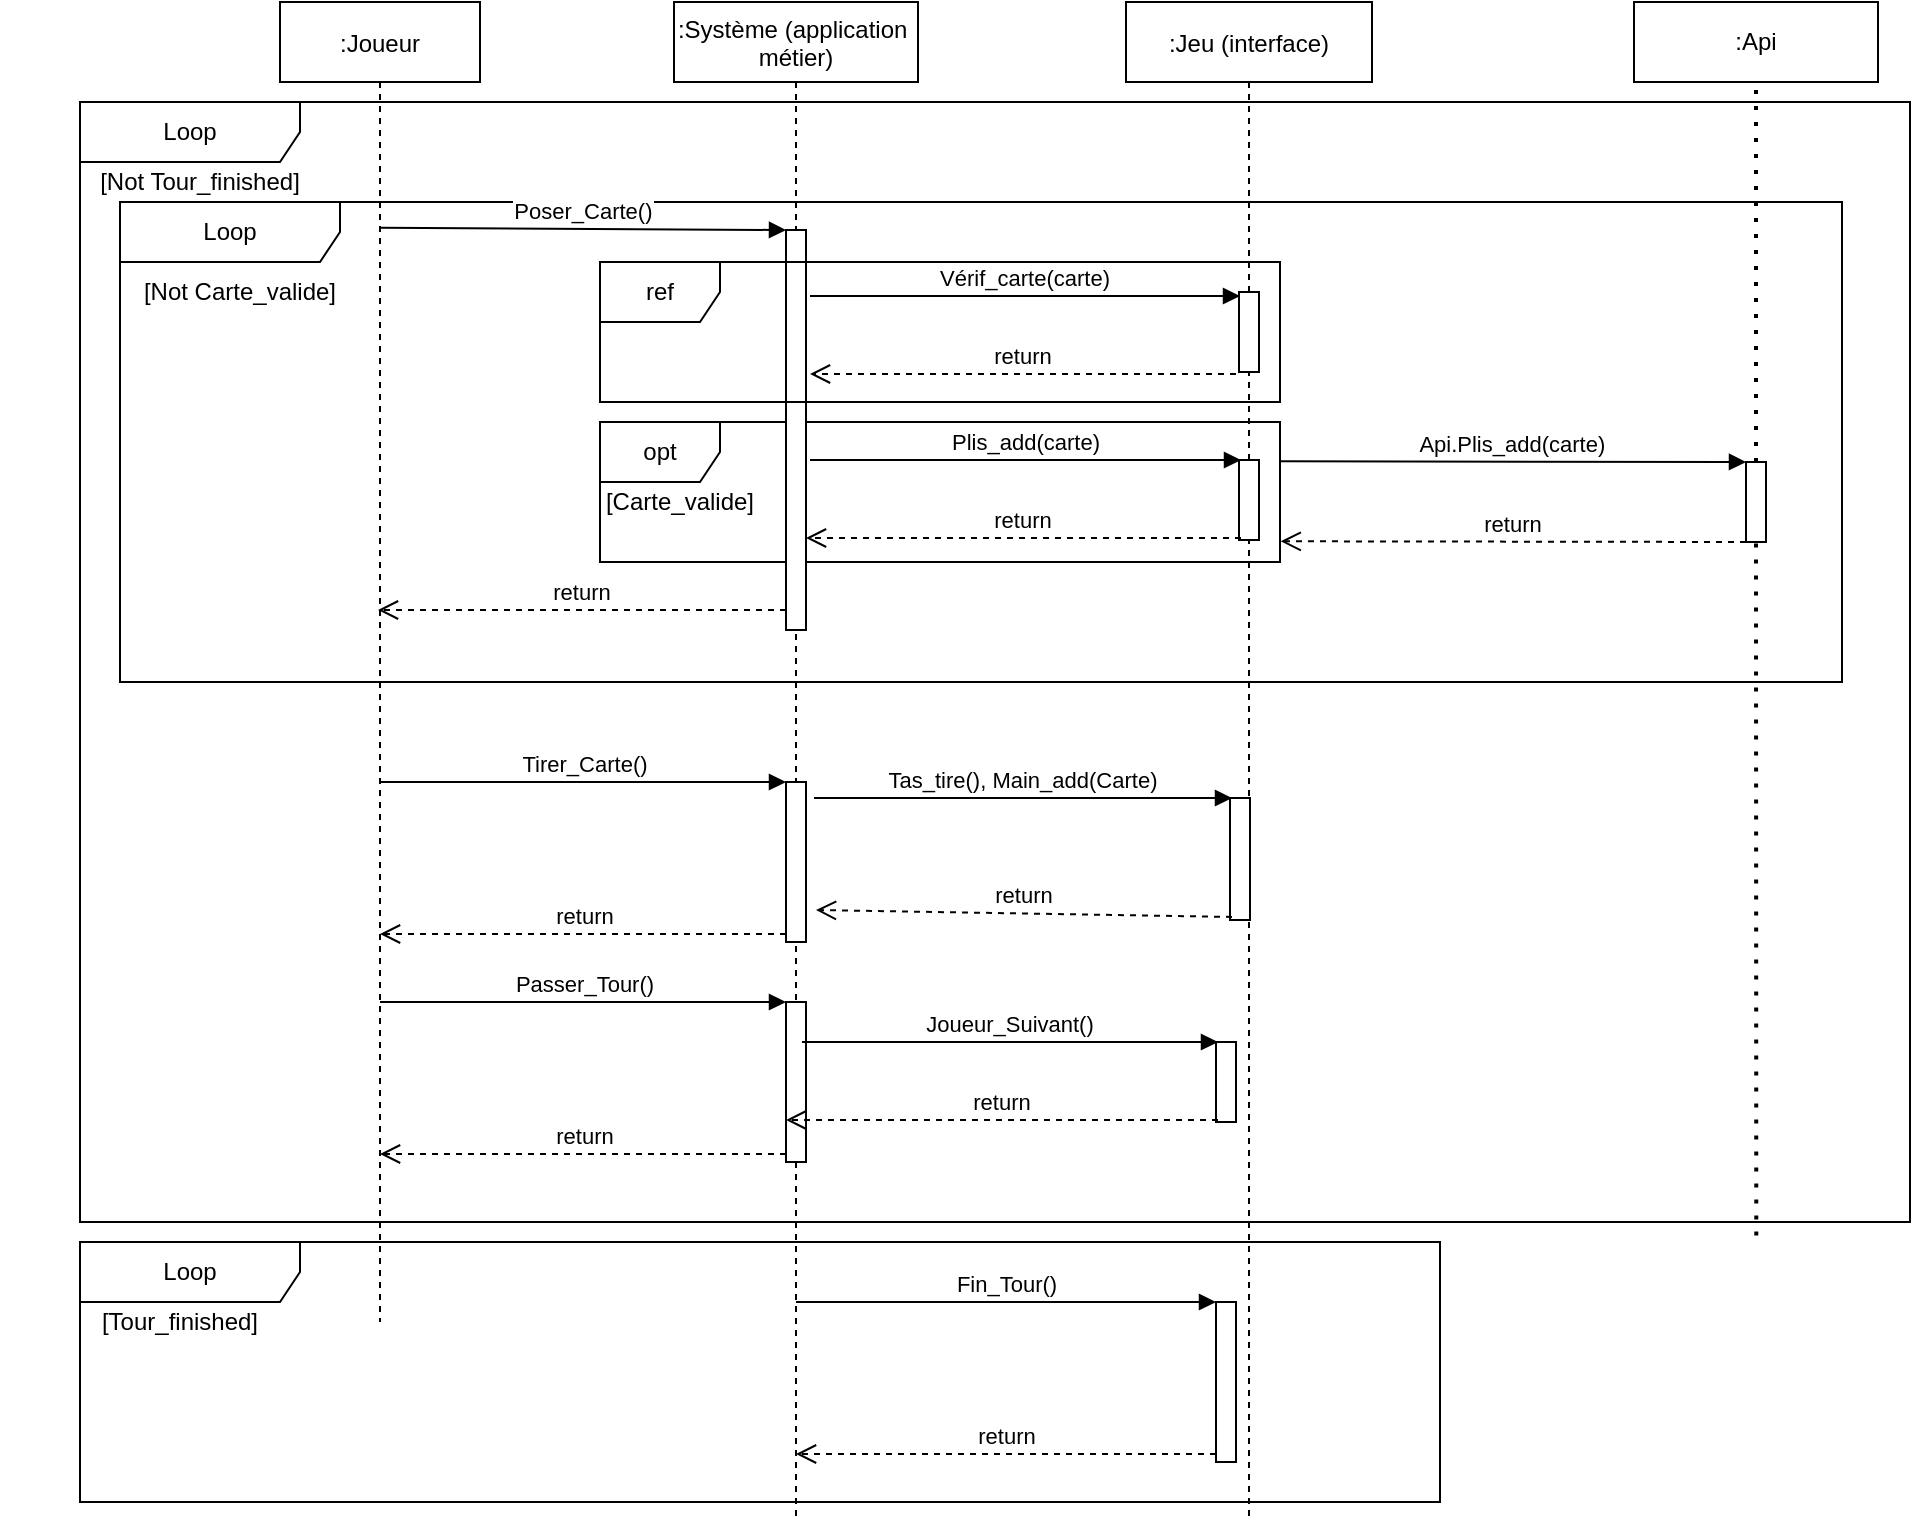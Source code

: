 <mxfile version="13.7.6" type="github">
  <diagram id="kgpKYQtTHZ0yAKxKKP6v" name="Page-1">
    <mxGraphModel dx="2121" dy="567" grid="0" gridSize="10" guides="1" tooltips="1" connect="1" arrows="1" fold="1" page="1" pageScale="1" pageWidth="1100" pageHeight="850" background="#ffffff" math="0" shadow="0">
      <root>
        <mxCell id="0" />
        <mxCell id="1" parent="0" />
        <mxCell id="ORQ5gyo4uyK21jIdF5UX-24" value="Loop" style="shape=umlFrame;whiteSpace=wrap;html=1;width=110;height=30;" parent="1" vertex="1">
          <mxGeometry x="-950" y="110" width="915" height="560" as="geometry" />
        </mxCell>
        <mxCell id="ORQ5gyo4uyK21jIdF5UX-5" value="Loop" style="shape=umlFrame;whiteSpace=wrap;html=1;width=110;height=30;" parent="1" vertex="1">
          <mxGeometry x="-930" y="160" width="861" height="240" as="geometry" />
        </mxCell>
        <mxCell id="ORQ5gyo4uyK21jIdF5UX-8" value="opt" style="shape=umlFrame;whiteSpace=wrap;html=1;" parent="1" vertex="1">
          <mxGeometry x="-690" y="270" width="340" height="70" as="geometry" />
        </mxCell>
        <mxCell id="3nuBFxr9cyL0pnOWT2aG-1" value=":Joueur" style="shape=umlLifeline;perimeter=lifelinePerimeter;container=1;collapsible=0;recursiveResize=0;rounded=0;shadow=0;strokeWidth=1;" parent="1" vertex="1">
          <mxGeometry x="-850" y="60" width="100" height="660" as="geometry" />
        </mxCell>
        <mxCell id="3nuBFxr9cyL0pnOWT2aG-5" value=":Système (application &#xa;métier)" style="shape=umlLifeline;perimeter=lifelinePerimeter;container=1;collapsible=0;recursiveResize=0;rounded=0;shadow=0;strokeWidth=1;" parent="1" vertex="1">
          <mxGeometry x="-653" y="60" width="122" height="760" as="geometry" />
        </mxCell>
        <mxCell id="3nuBFxr9cyL0pnOWT2aG-6" value="" style="points=[];perimeter=orthogonalPerimeter;rounded=0;shadow=0;strokeWidth=1;" parent="3nuBFxr9cyL0pnOWT2aG-5" vertex="1">
          <mxGeometry x="56" y="114" width="10" height="200" as="geometry" />
        </mxCell>
        <mxCell id="ORQ5gyo4uyK21jIdF5UX-12" value="" style="html=1;points=[];perimeter=orthogonalPerimeter;" parent="3nuBFxr9cyL0pnOWT2aG-5" vertex="1">
          <mxGeometry x="56" y="390" width="10" height="80" as="geometry" />
        </mxCell>
        <mxCell id="ORQ5gyo4uyK21jIdF5UX-18" value="" style="html=1;points=[];perimeter=orthogonalPerimeter;" parent="3nuBFxr9cyL0pnOWT2aG-5" vertex="1">
          <mxGeometry x="56" y="500" width="10" height="80" as="geometry" />
        </mxCell>
        <mxCell id="3nuBFxr9cyL0pnOWT2aG-7" value="return" style="verticalAlign=bottom;endArrow=open;dashed=1;endSize=8;exitX=0;exitY=0.95;shadow=0;strokeWidth=1;" parent="1" source="3nuBFxr9cyL0pnOWT2aG-6" edge="1">
          <mxGeometry relative="1" as="geometry">
            <mxPoint x="-801" y="364" as="targetPoint" />
          </mxGeometry>
        </mxCell>
        <mxCell id="3nuBFxr9cyL0pnOWT2aG-8" value="Poser_Carte()" style="verticalAlign=bottom;endArrow=block;entryX=0;entryY=0;shadow=0;strokeWidth=1;exitX=0.502;exitY=0.171;exitDx=0;exitDy=0;exitPerimeter=0;" parent="1" target="3nuBFxr9cyL0pnOWT2aG-6" edge="1" source="3nuBFxr9cyL0pnOWT2aG-1">
          <mxGeometry relative="1" as="geometry">
            <mxPoint x="-795" y="180.0" as="sourcePoint" />
          </mxGeometry>
        </mxCell>
        <mxCell id="ORQ5gyo4uyK21jIdF5UX-1" value=":Jeu (interface)" style="shape=umlLifeline;perimeter=lifelinePerimeter;container=1;collapsible=0;recursiveResize=0;rounded=0;shadow=0;strokeWidth=1;" parent="1" vertex="1">
          <mxGeometry x="-427" y="60" width="123" height="760" as="geometry" />
        </mxCell>
        <mxCell id="ORQ5gyo4uyK21jIdF5UX-2" value="" style="points=[];perimeter=orthogonalPerimeter;rounded=0;shadow=0;strokeWidth=1;" parent="ORQ5gyo4uyK21jIdF5UX-1" vertex="1">
          <mxGeometry x="56.5" y="229" width="10" height="40" as="geometry" />
        </mxCell>
        <mxCell id="ORQ5gyo4uyK21jIdF5UX-21" value="" style="points=[];perimeter=orthogonalPerimeter;rounded=0;shadow=0;strokeWidth=1;" parent="ORQ5gyo4uyK21jIdF5UX-1" vertex="1">
          <mxGeometry x="45" y="520" width="10" height="40" as="geometry" />
        </mxCell>
        <mxCell id="ORQ5gyo4uyK21jIdF5UX-22" value="Joueur_Suivant()" style="verticalAlign=bottom;endArrow=block;shadow=0;strokeWidth=1;entryX=0.1;entryY=0;entryDx=0;entryDy=0;entryPerimeter=0;" parent="ORQ5gyo4uyK21jIdF5UX-1" target="ORQ5gyo4uyK21jIdF5UX-21" edge="1">
          <mxGeometry relative="1" as="geometry">
            <mxPoint x="-162" y="520" as="sourcePoint" />
            <mxPoint x="40" y="520" as="targetPoint" />
          </mxGeometry>
        </mxCell>
        <mxCell id="ORQ5gyo4uyK21jIdF5UX-23" value="return" style="verticalAlign=bottom;endArrow=open;dashed=1;endSize=8;exitX=0.1;exitY=0.975;shadow=0;strokeWidth=1;exitDx=0;exitDy=0;exitPerimeter=0;" parent="ORQ5gyo4uyK21jIdF5UX-1" source="ORQ5gyo4uyK21jIdF5UX-21" edge="1">
          <mxGeometry relative="1" as="geometry">
            <mxPoint x="-170" y="559" as="targetPoint" />
            <mxPoint y="550" as="sourcePoint" />
          </mxGeometry>
        </mxCell>
        <mxCell id="ORQ5gyo4uyK21jIdF5UX-29" value="" style="html=1;points=[];perimeter=orthogonalPerimeter;" parent="ORQ5gyo4uyK21jIdF5UX-1" vertex="1">
          <mxGeometry x="45" y="650" width="10" height="80" as="geometry" />
        </mxCell>
        <mxCell id="ORQ5gyo4uyK21jIdF5UX-3" value="Plis_add(carte)" style="verticalAlign=bottom;endArrow=block;shadow=0;strokeWidth=1;entryX=0.1;entryY=0;entryDx=0;entryDy=0;entryPerimeter=0;" parent="1" target="ORQ5gyo4uyK21jIdF5UX-2" edge="1">
          <mxGeometry relative="1" as="geometry">
            <mxPoint x="-585" y="289" as="sourcePoint" />
            <mxPoint x="-380" y="290" as="targetPoint" />
          </mxGeometry>
        </mxCell>
        <mxCell id="ORQ5gyo4uyK21jIdF5UX-4" value="return" style="verticalAlign=bottom;endArrow=open;dashed=1;endSize=8;exitX=0.1;exitY=0.975;shadow=0;strokeWidth=1;exitDx=0;exitDy=0;exitPerimeter=0;" parent="1" source="ORQ5gyo4uyK21jIdF5UX-2" edge="1">
          <mxGeometry relative="1" as="geometry">
            <mxPoint x="-587" y="328" as="targetPoint" />
            <mxPoint x="-420" y="320" as="sourcePoint" />
          </mxGeometry>
        </mxCell>
        <mxCell id="ORQ5gyo4uyK21jIdF5UX-6" value="ref" style="shape=umlFrame;whiteSpace=wrap;html=1;" parent="1" vertex="1">
          <mxGeometry x="-690" y="190" width="340" height="70" as="geometry" />
        </mxCell>
        <mxCell id="ORQ5gyo4uyK21jIdF5UX-10" value="[Carte_valide]" style="text;html=1;strokeColor=none;fillColor=none;align=center;verticalAlign=middle;whiteSpace=wrap;rounded=0;" parent="1" vertex="1">
          <mxGeometry x="-740" y="300" width="180" height="20" as="geometry" />
        </mxCell>
        <mxCell id="ORQ5gyo4uyK21jIdF5UX-11" value="[Not Carte_valide]" style="text;html=1;strokeColor=none;fillColor=none;align=center;verticalAlign=middle;whiteSpace=wrap;rounded=0;" parent="1" vertex="1">
          <mxGeometry x="-960" y="195" width="180" height="20" as="geometry" />
        </mxCell>
        <mxCell id="ORQ5gyo4uyK21jIdF5UX-13" value="Tirer_Carte()" style="html=1;verticalAlign=bottom;endArrow=block;entryX=0;entryY=0;" parent="1" source="3nuBFxr9cyL0pnOWT2aG-1" target="ORQ5gyo4uyK21jIdF5UX-12" edge="1">
          <mxGeometry relative="1" as="geometry">
            <mxPoint x="-675" y="450" as="sourcePoint" />
          </mxGeometry>
        </mxCell>
        <mxCell id="ORQ5gyo4uyK21jIdF5UX-14" value="return" style="html=1;verticalAlign=bottom;endArrow=open;dashed=1;endSize=8;exitX=0;exitY=0.95;" parent="1" source="ORQ5gyo4uyK21jIdF5UX-12" target="3nuBFxr9cyL0pnOWT2aG-1" edge="1">
          <mxGeometry relative="1" as="geometry">
            <mxPoint x="-675" y="526" as="targetPoint" />
          </mxGeometry>
        </mxCell>
        <mxCell id="ORQ5gyo4uyK21jIdF5UX-15" value="" style="points=[];perimeter=orthogonalPerimeter;rounded=0;shadow=0;strokeWidth=1;" parent="1" vertex="1">
          <mxGeometry x="-375" y="458" width="10" height="61" as="geometry" />
        </mxCell>
        <mxCell id="ORQ5gyo4uyK21jIdF5UX-16" value="Tas_tire(), Main_add(Carte)" style="verticalAlign=bottom;endArrow=block;shadow=0;strokeWidth=1;entryX=0.1;entryY=0;entryDx=0;entryDy=0;entryPerimeter=0;" parent="1" target="ORQ5gyo4uyK21jIdF5UX-15" edge="1">
          <mxGeometry relative="1" as="geometry">
            <mxPoint x="-583" y="458" as="sourcePoint" />
            <mxPoint x="-380" y="470" as="targetPoint" />
          </mxGeometry>
        </mxCell>
        <mxCell id="ORQ5gyo4uyK21jIdF5UX-17" value="return" style="verticalAlign=bottom;endArrow=open;dashed=1;endSize=8;exitX=0.1;exitY=0.975;shadow=0;strokeWidth=1;exitDx=0;exitDy=0;exitPerimeter=0;" parent="1" source="ORQ5gyo4uyK21jIdF5UX-15" edge="1">
          <mxGeometry relative="1" as="geometry">
            <mxPoint x="-582" y="514" as="targetPoint" />
            <mxPoint x="-420" y="500" as="sourcePoint" />
          </mxGeometry>
        </mxCell>
        <mxCell id="ORQ5gyo4uyK21jIdF5UX-19" value="Passer_Tour()" style="html=1;verticalAlign=bottom;endArrow=block;entryX=0;entryY=0;" parent="1" source="3nuBFxr9cyL0pnOWT2aG-1" target="ORQ5gyo4uyK21jIdF5UX-18" edge="1">
          <mxGeometry relative="1" as="geometry">
            <mxPoint x="-675" y="560" as="sourcePoint" />
          </mxGeometry>
        </mxCell>
        <mxCell id="ORQ5gyo4uyK21jIdF5UX-20" value="return" style="html=1;verticalAlign=bottom;endArrow=open;dashed=1;endSize=8;exitX=0;exitY=0.95;" parent="1" source="ORQ5gyo4uyK21jIdF5UX-18" target="3nuBFxr9cyL0pnOWT2aG-1" edge="1">
          <mxGeometry relative="1" as="geometry">
            <mxPoint x="-675" y="636" as="targetPoint" />
          </mxGeometry>
        </mxCell>
        <mxCell id="ORQ5gyo4uyK21jIdF5UX-25" value="[Not Tour_finished]" style="text;html=1;strokeColor=none;fillColor=none;align=center;verticalAlign=middle;whiteSpace=wrap;rounded=0;" parent="1" vertex="1">
          <mxGeometry x="-980" y="140" width="180" height="20" as="geometry" />
        </mxCell>
        <mxCell id="ORQ5gyo4uyK21jIdF5UX-30" value="Fin_Tour()" style="html=1;verticalAlign=bottom;endArrow=block;entryX=0;entryY=0;" parent="1" source="3nuBFxr9cyL0pnOWT2aG-5" target="ORQ5gyo4uyK21jIdF5UX-29" edge="1">
          <mxGeometry relative="1" as="geometry">
            <mxPoint x="-445" y="710" as="sourcePoint" />
          </mxGeometry>
        </mxCell>
        <mxCell id="ORQ5gyo4uyK21jIdF5UX-31" value="return" style="html=1;verticalAlign=bottom;endArrow=open;dashed=1;endSize=8;exitX=0;exitY=0.95;" parent="1" source="ORQ5gyo4uyK21jIdF5UX-29" target="3nuBFxr9cyL0pnOWT2aG-5" edge="1">
          <mxGeometry relative="1" as="geometry">
            <mxPoint x="-445" y="786" as="targetPoint" />
          </mxGeometry>
        </mxCell>
        <mxCell id="ORQ5gyo4uyK21jIdF5UX-32" value="Loop" style="shape=umlFrame;whiteSpace=wrap;html=1;width=110;height=30;" parent="1" vertex="1">
          <mxGeometry x="-950" y="680" width="680" height="130" as="geometry" />
        </mxCell>
        <mxCell id="ORQ5gyo4uyK21jIdF5UX-33" value="[Tour_finished]" style="text;html=1;strokeColor=none;fillColor=none;align=center;verticalAlign=middle;whiteSpace=wrap;rounded=0;" parent="1" vertex="1">
          <mxGeometry x="-990" y="710" width="180" height="20" as="geometry" />
        </mxCell>
        <mxCell id="h1YhjfsKzgG1S_CLmp3s-1" value="" style="points=[];perimeter=orthogonalPerimeter;rounded=0;shadow=0;strokeWidth=1;" parent="1" vertex="1">
          <mxGeometry x="-370.5" y="205" width="10" height="40" as="geometry" />
        </mxCell>
        <mxCell id="h1YhjfsKzgG1S_CLmp3s-2" value="Vérif_carte(carte)" style="verticalAlign=bottom;endArrow=block;shadow=0;strokeWidth=1;entryX=0.05;entryY=0.05;entryDx=0;entryDy=0;entryPerimeter=0;" parent="1" edge="1" target="h1YhjfsKzgG1S_CLmp3s-1">
          <mxGeometry relative="1" as="geometry">
            <mxPoint x="-585" y="207" as="sourcePoint" />
            <mxPoint x="-380" y="207" as="targetPoint" />
          </mxGeometry>
        </mxCell>
        <mxCell id="h1YhjfsKzgG1S_CLmp3s-3" value="return" style="verticalAlign=bottom;endArrow=open;dashed=1;endSize=8;shadow=0;strokeWidth=1;" parent="1" edge="1">
          <mxGeometry relative="1" as="geometry">
            <mxPoint x="-585" y="246" as="targetPoint" />
            <mxPoint x="-372" y="246" as="sourcePoint" />
          </mxGeometry>
        </mxCell>
        <mxCell id="lEbK9pNWP9uaotriC4TU-13" value=":Api" style="rounded=0;whiteSpace=wrap;html=1;" vertex="1" parent="1">
          <mxGeometry x="-173" y="60" width="122" height="40" as="geometry" />
        </mxCell>
        <mxCell id="lEbK9pNWP9uaotriC4TU-14" value="" style="endArrow=none;dashed=1;html=1;dashPattern=1 3;strokeWidth=2;entryX=0.5;entryY=1;entryDx=0;entryDy=0;" edge="1" parent="1" source="lEbK9pNWP9uaotriC4TU-15" target="lEbK9pNWP9uaotriC4TU-13">
          <mxGeometry width="50" height="50" relative="1" as="geometry">
            <mxPoint x="-106" y="668" as="sourcePoint" />
            <mxPoint x="-116" y="104" as="targetPoint" />
          </mxGeometry>
        </mxCell>
        <mxCell id="lEbK9pNWP9uaotriC4TU-15" value="" style="points=[];perimeter=orthogonalPerimeter;rounded=0;shadow=0;strokeWidth=1;" vertex="1" parent="1">
          <mxGeometry x="-117" y="290" width="10" height="40" as="geometry" />
        </mxCell>
        <mxCell id="lEbK9pNWP9uaotriC4TU-19" value="" style="endArrow=none;dashed=1;html=1;dashPattern=1 3;strokeWidth=2;entryX=0.5;entryY=1;entryDx=0;entryDy=0;exitX=0.916;exitY=1.012;exitDx=0;exitDy=0;exitPerimeter=0;" edge="1" parent="1" source="ORQ5gyo4uyK21jIdF5UX-24" target="lEbK9pNWP9uaotriC4TU-15">
          <mxGeometry width="50" height="50" relative="1" as="geometry">
            <mxPoint x="-112" y="511" as="sourcePoint" />
            <mxPoint x="-112" y="100" as="targetPoint" />
          </mxGeometry>
        </mxCell>
        <mxCell id="lEbK9pNWP9uaotriC4TU-20" value="Api.Plis_add(carte)" style="verticalAlign=bottom;endArrow=block;shadow=0;strokeWidth=1;entryX=0.1;entryY=0;entryDx=0;entryDy=0;entryPerimeter=0;exitX=0.999;exitY=0.281;exitDx=0;exitDy=0;exitPerimeter=0;" edge="1" parent="1" source="ORQ5gyo4uyK21jIdF5UX-8">
          <mxGeometry relative="1" as="geometry">
            <mxPoint x="-337.5" y="291" as="sourcePoint" />
            <mxPoint x="-117" y="290" as="targetPoint" />
          </mxGeometry>
        </mxCell>
        <mxCell id="lEbK9pNWP9uaotriC4TU-21" value="return" style="verticalAlign=bottom;endArrow=open;dashed=1;endSize=8;exitX=0.1;exitY=0.975;shadow=0;strokeWidth=1;exitDx=0;exitDy=0;exitPerimeter=0;entryX=1.001;entryY=0.852;entryDx=0;entryDy=0;entryPerimeter=0;" edge="1" parent="1" target="ORQ5gyo4uyK21jIdF5UX-8">
          <mxGeometry relative="1" as="geometry">
            <mxPoint x="-340.64" y="330.4" as="targetPoint" />
            <mxPoint x="-117" y="330.0" as="sourcePoint" />
          </mxGeometry>
        </mxCell>
      </root>
    </mxGraphModel>
  </diagram>
</mxfile>
